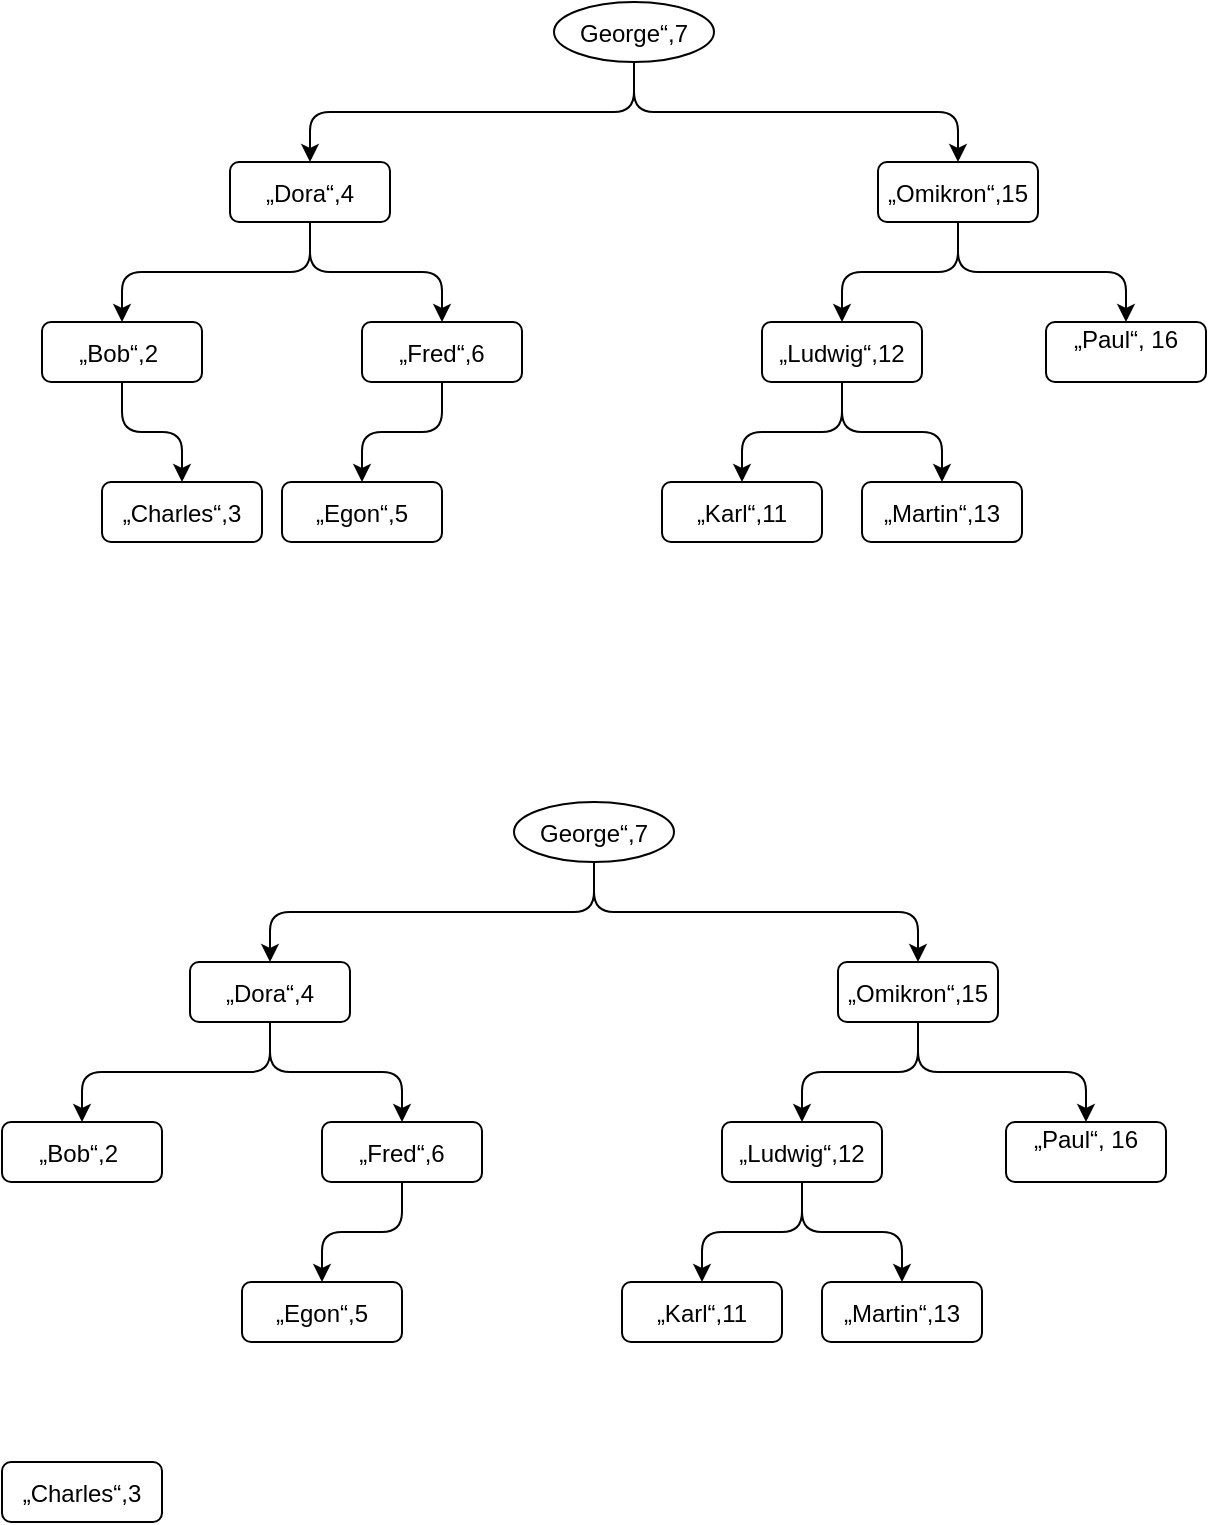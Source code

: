 <mxfile version="21.2.9" type="github">
  <diagram name="Seite-1" id="-p93mq0qQruHynVGUrf7">
    <mxGraphModel dx="743" dy="418" grid="1" gridSize="10" guides="1" tooltips="1" connect="1" arrows="1" fold="1" page="1" pageScale="1" pageWidth="827" pageHeight="1169" math="0" shadow="0">
      <root>
        <mxCell id="0" />
        <mxCell id="1" parent="0" />
        <mxCell id="dP_rJy5h0RPNv02rfpOn-1" value="George“,7" style="ellipse" parent="1" vertex="1">
          <mxGeometry x="536" y="90" width="80" height="30" as="geometry" />
        </mxCell>
        <mxCell id="dP_rJy5h0RPNv02rfpOn-2" value="„Dora“,4" style="rounded=1;" parent="1" vertex="1">
          <mxGeometry x="374" y="170" width="80" height="30" as="geometry" />
        </mxCell>
        <mxCell id="dP_rJy5h0RPNv02rfpOn-3" value="" style="edgeStyle=elbowEdgeStyle;elbow=vertical;" parent="1" source="dP_rJy5h0RPNv02rfpOn-1" target="dP_rJy5h0RPNv02rfpOn-2" edge="1">
          <mxGeometry relative="1" as="geometry" />
        </mxCell>
        <mxCell id="dP_rJy5h0RPNv02rfpOn-4" value="„Omikron“,15" style="rounded=1;" parent="1" vertex="1">
          <mxGeometry x="698" y="170" width="80" height="30" as="geometry" />
        </mxCell>
        <mxCell id="dP_rJy5h0RPNv02rfpOn-5" value="" style="edgeStyle=elbowEdgeStyle;elbow=vertical;" parent="1" source="dP_rJy5h0RPNv02rfpOn-1" target="dP_rJy5h0RPNv02rfpOn-4" edge="1">
          <mxGeometry relative="1" as="geometry" />
        </mxCell>
        <mxCell id="dP_rJy5h0RPNv02rfpOn-6" value="„Bob“,2 " style="rounded=1;" parent="1" vertex="1">
          <mxGeometry x="280" y="250" width="80" height="30" as="geometry" />
        </mxCell>
        <mxCell id="dP_rJy5h0RPNv02rfpOn-7" value="" style="edgeStyle=elbowEdgeStyle;elbow=vertical;" parent="1" source="dP_rJy5h0RPNv02rfpOn-2" target="dP_rJy5h0RPNv02rfpOn-6" edge="1">
          <mxGeometry relative="1" as="geometry" />
        </mxCell>
        <mxCell id="dP_rJy5h0RPNv02rfpOn-8" value="„Fred“,6" style="rounded=1;" parent="1" vertex="1">
          <mxGeometry x="440" y="250" width="80" height="30" as="geometry" />
        </mxCell>
        <mxCell id="dP_rJy5h0RPNv02rfpOn-9" value="" style="edgeStyle=elbowEdgeStyle;elbow=vertical;" parent="1" source="dP_rJy5h0RPNv02rfpOn-2" target="dP_rJy5h0RPNv02rfpOn-8" edge="1">
          <mxGeometry relative="1" as="geometry" />
        </mxCell>
        <mxCell id="dP_rJy5h0RPNv02rfpOn-10" value="„Egon“,5" style="rounded=1;" parent="1" vertex="1">
          <mxGeometry x="400" y="330" width="80" height="30" as="geometry" />
        </mxCell>
        <mxCell id="dP_rJy5h0RPNv02rfpOn-11" value="" style="edgeStyle=elbowEdgeStyle;elbow=vertical;" parent="1" source="dP_rJy5h0RPNv02rfpOn-8" target="dP_rJy5h0RPNv02rfpOn-10" edge="1">
          <mxGeometry relative="1" as="geometry" />
        </mxCell>
        <mxCell id="dP_rJy5h0RPNv02rfpOn-12" value="„Charles“,3 " style="rounded=1;" parent="1" vertex="1">
          <mxGeometry x="310" y="330" width="80" height="30" as="geometry" />
        </mxCell>
        <mxCell id="dP_rJy5h0RPNv02rfpOn-13" value="" style="edgeStyle=elbowEdgeStyle;elbow=vertical;" parent="1" source="dP_rJy5h0RPNv02rfpOn-6" target="dP_rJy5h0RPNv02rfpOn-12" edge="1">
          <mxGeometry relative="1" as="geometry" />
        </mxCell>
        <mxCell id="dP_rJy5h0RPNv02rfpOn-14" value="„Ludwig“,12" style="rounded=1;" parent="1" vertex="1">
          <mxGeometry x="640" y="250" width="80" height="30" as="geometry" />
        </mxCell>
        <mxCell id="dP_rJy5h0RPNv02rfpOn-15" value="" style="edgeStyle=elbowEdgeStyle;elbow=vertical;" parent="1" source="dP_rJy5h0RPNv02rfpOn-4" target="dP_rJy5h0RPNv02rfpOn-14" edge="1">
          <mxGeometry relative="1" as="geometry" />
        </mxCell>
        <mxCell id="dP_rJy5h0RPNv02rfpOn-16" value="„Karl“,11" style="rounded=1;" parent="1" vertex="1">
          <mxGeometry x="590" y="330" width="80" height="30" as="geometry" />
        </mxCell>
        <mxCell id="dP_rJy5h0RPNv02rfpOn-17" value="" style="edgeStyle=elbowEdgeStyle;elbow=vertical;" parent="1" source="dP_rJy5h0RPNv02rfpOn-14" target="dP_rJy5h0RPNv02rfpOn-16" edge="1">
          <mxGeometry relative="1" as="geometry" />
        </mxCell>
        <mxCell id="dP_rJy5h0RPNv02rfpOn-18" value="„Martin“,13" style="rounded=1;" parent="1" vertex="1">
          <mxGeometry x="690" y="330" width="80" height="30" as="geometry" />
        </mxCell>
        <mxCell id="dP_rJy5h0RPNv02rfpOn-19" value="" style="edgeStyle=elbowEdgeStyle;elbow=vertical;" parent="1" source="dP_rJy5h0RPNv02rfpOn-14" target="dP_rJy5h0RPNv02rfpOn-18" edge="1">
          <mxGeometry relative="1" as="geometry" />
        </mxCell>
        <mxCell id="dP_rJy5h0RPNv02rfpOn-20" value="„Paul“, 16&#xa;" style="rounded=1;" parent="1" vertex="1">
          <mxGeometry x="782" y="250" width="80" height="30" as="geometry" />
        </mxCell>
        <mxCell id="dP_rJy5h0RPNv02rfpOn-21" value="" style="edgeStyle=elbowEdgeStyle;elbow=vertical;" parent="1" source="dP_rJy5h0RPNv02rfpOn-4" target="dP_rJy5h0RPNv02rfpOn-20" edge="1">
          <mxGeometry relative="1" as="geometry" />
        </mxCell>
        <mxCell id="zrmBKgn2w-BRaLG3-cbn-22" value="George“,7" style="ellipse" vertex="1" parent="1">
          <mxGeometry x="516" y="490" width="80" height="30" as="geometry" />
        </mxCell>
        <mxCell id="zrmBKgn2w-BRaLG3-cbn-23" value="„Dora“,4" style="rounded=1;" vertex="1" parent="1">
          <mxGeometry x="354" y="570" width="80" height="30" as="geometry" />
        </mxCell>
        <mxCell id="zrmBKgn2w-BRaLG3-cbn-24" value="" style="edgeStyle=elbowEdgeStyle;elbow=vertical;" edge="1" parent="1" source="zrmBKgn2w-BRaLG3-cbn-22" target="zrmBKgn2w-BRaLG3-cbn-23">
          <mxGeometry relative="1" as="geometry" />
        </mxCell>
        <mxCell id="zrmBKgn2w-BRaLG3-cbn-25" value="„Omikron“,15" style="rounded=1;" vertex="1" parent="1">
          <mxGeometry x="678" y="570" width="80" height="30" as="geometry" />
        </mxCell>
        <mxCell id="zrmBKgn2w-BRaLG3-cbn-26" value="" style="edgeStyle=elbowEdgeStyle;elbow=vertical;" edge="1" parent="1" source="zrmBKgn2w-BRaLG3-cbn-22" target="zrmBKgn2w-BRaLG3-cbn-25">
          <mxGeometry relative="1" as="geometry" />
        </mxCell>
        <mxCell id="zrmBKgn2w-BRaLG3-cbn-27" value="„Bob“,2 " style="rounded=1;" vertex="1" parent="1">
          <mxGeometry x="260" y="650" width="80" height="30" as="geometry" />
        </mxCell>
        <mxCell id="zrmBKgn2w-BRaLG3-cbn-28" value="" style="edgeStyle=elbowEdgeStyle;elbow=vertical;" edge="1" parent="1" source="zrmBKgn2w-BRaLG3-cbn-23" target="zrmBKgn2w-BRaLG3-cbn-27">
          <mxGeometry relative="1" as="geometry" />
        </mxCell>
        <mxCell id="zrmBKgn2w-BRaLG3-cbn-29" value="„Fred“,6" style="rounded=1;" vertex="1" parent="1">
          <mxGeometry x="420" y="650" width="80" height="30" as="geometry" />
        </mxCell>
        <mxCell id="zrmBKgn2w-BRaLG3-cbn-30" value="" style="edgeStyle=elbowEdgeStyle;elbow=vertical;" edge="1" parent="1" source="zrmBKgn2w-BRaLG3-cbn-23" target="zrmBKgn2w-BRaLG3-cbn-29">
          <mxGeometry relative="1" as="geometry" />
        </mxCell>
        <mxCell id="zrmBKgn2w-BRaLG3-cbn-31" value="„Egon“,5" style="rounded=1;" vertex="1" parent="1">
          <mxGeometry x="380" y="730" width="80" height="30" as="geometry" />
        </mxCell>
        <mxCell id="zrmBKgn2w-BRaLG3-cbn-32" value="" style="edgeStyle=elbowEdgeStyle;elbow=vertical;" edge="1" parent="1" source="zrmBKgn2w-BRaLG3-cbn-29" target="zrmBKgn2w-BRaLG3-cbn-31">
          <mxGeometry relative="1" as="geometry" />
        </mxCell>
        <mxCell id="zrmBKgn2w-BRaLG3-cbn-33" value="„Charles“,3 " style="rounded=1;" vertex="1" parent="1">
          <mxGeometry x="260" y="820" width="80" height="30" as="geometry" />
        </mxCell>
        <mxCell id="zrmBKgn2w-BRaLG3-cbn-35" value="„Ludwig“,12" style="rounded=1;" vertex="1" parent="1">
          <mxGeometry x="620" y="650" width="80" height="30" as="geometry" />
        </mxCell>
        <mxCell id="zrmBKgn2w-BRaLG3-cbn-36" value="" style="edgeStyle=elbowEdgeStyle;elbow=vertical;" edge="1" parent="1" source="zrmBKgn2w-BRaLG3-cbn-25" target="zrmBKgn2w-BRaLG3-cbn-35">
          <mxGeometry relative="1" as="geometry" />
        </mxCell>
        <mxCell id="zrmBKgn2w-BRaLG3-cbn-37" value="„Karl“,11" style="rounded=1;" vertex="1" parent="1">
          <mxGeometry x="570" y="730" width="80" height="30" as="geometry" />
        </mxCell>
        <mxCell id="zrmBKgn2w-BRaLG3-cbn-38" value="" style="edgeStyle=elbowEdgeStyle;elbow=vertical;" edge="1" parent="1" source="zrmBKgn2w-BRaLG3-cbn-35" target="zrmBKgn2w-BRaLG3-cbn-37">
          <mxGeometry relative="1" as="geometry" />
        </mxCell>
        <mxCell id="zrmBKgn2w-BRaLG3-cbn-39" value="„Martin“,13" style="rounded=1;" vertex="1" parent="1">
          <mxGeometry x="670" y="730" width="80" height="30" as="geometry" />
        </mxCell>
        <mxCell id="zrmBKgn2w-BRaLG3-cbn-40" value="" style="edgeStyle=elbowEdgeStyle;elbow=vertical;" edge="1" parent="1" source="zrmBKgn2w-BRaLG3-cbn-35" target="zrmBKgn2w-BRaLG3-cbn-39">
          <mxGeometry relative="1" as="geometry" />
        </mxCell>
        <mxCell id="zrmBKgn2w-BRaLG3-cbn-41" value="„Paul“, 16&#xa;" style="rounded=1;" vertex="1" parent="1">
          <mxGeometry x="762" y="650" width="80" height="30" as="geometry" />
        </mxCell>
        <mxCell id="zrmBKgn2w-BRaLG3-cbn-42" value="" style="edgeStyle=elbowEdgeStyle;elbow=vertical;" edge="1" parent="1" source="zrmBKgn2w-BRaLG3-cbn-25" target="zrmBKgn2w-BRaLG3-cbn-41">
          <mxGeometry relative="1" as="geometry" />
        </mxCell>
      </root>
    </mxGraphModel>
  </diagram>
</mxfile>
